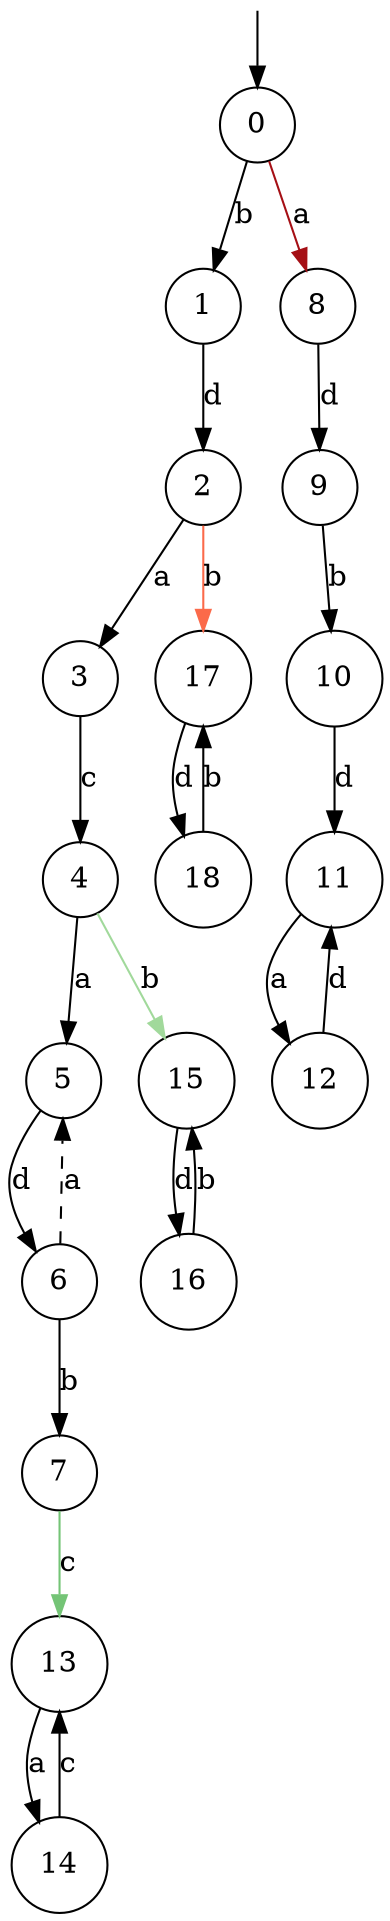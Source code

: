 digraph g {

	s0 [shape="circle" label="0"];
	s1 [shape="circle" label="1"];
	s2 [shape="circle" label="2"];
	s3 [shape="circle" label="3"];
	s4 [shape="circle" label="4"];
	s5 [shape="circle" label="5"];
	s6 [shape="circle" label="6"];
	s7 [shape="circle" label="7"];
	s8 [shape="circle" label="8"];
	s9 [shape="circle" label="9"];
	s10 [shape="circle" label="10"];
	s11 [shape="circle" label="11"];
	s12 [shape="circle" label="12"];
	s13 [shape="circle" label="13"];
	s14 [shape="circle" label="14"];
	s15 [shape="circle" label="15"];
	s16 [shape="circle" label="16"];
	s17 [shape="circle" label="17"];
	s18 [shape="circle" label="18"];
	s0 -> s8 [modality="MUST" color="8" contract="RED" colorscheme="reds9" label="a" group="1"];
	s0 -> s1 [modality="MUST" contract="NONE" label="b" group="-1"];
	s1 -> s2 [modality="MUST" contract="NONE" label="d" group="-1"];
	s2 -> s3 [modality="MUST" contract="NONE" label="a" group="-1"];
	s2 -> s17 [modality="MUST" color="5" contract="RED" colorscheme="reds9" label="b" group="4"];
	s3 -> s4 [modality="MUST" contract="NONE" label="c" group="-1"];
	s4 -> s5 [modality="MUST" contract="NONE" label="a" group="-1"];
	s4 -> s15 [modality="MUST" color="4" contract="GREEN" colorscheme="greens9" label="b" group="3"];
	s5 -> s6 [modality="MUST" contract="NONE" label="d" group="-1"];
	s6 -> s5 [modality="MAY" contract="NONE" style="dashed" label="a" group="-1"];
	s6 -> s7 [modality="MUST" contract="NONE" label="b" group="-1"];
	s7 -> s13 [modality="MUST" color="5" contract="GREEN" colorscheme="greens9" label="c" group="2"];
	s8 -> s9 [modality="MUST" contract="NONE" label="d" group="-1"];
	s9 -> s10 [modality="MUST" contract="NONE" label="b" group="-1"];
	s10 -> s11 [modality="MUST" contract="NONE" label="d" group="-1"];
	s11 -> s12 [modality="MUST" contract="NONE" label="a" group="-1"];
	s12 -> s11 [modality="MUST" contract="NONE" label="d" group="-1"];
	s13 -> s14 [modality="MUST" contract="NONE" label="a" group="-1"];
	s14 -> s13 [modality="MUST" contract="NONE" label="c" group="-1"];
	s15 -> s16 [modality="MUST" contract="NONE" label="d" group="-1"];
	s16 -> s15 [modality="MUST" contract="NONE" label="b" group="-1"];
	s17 -> s18 [modality="MUST" contract="NONE" label="d" group="-1"];
	s18 -> s17 [modality="MUST" contract="NONE" label="b" group="-1"];

__start0 [label="" shape="none" width="0" height="0"];
__start0 -> s0;

}
